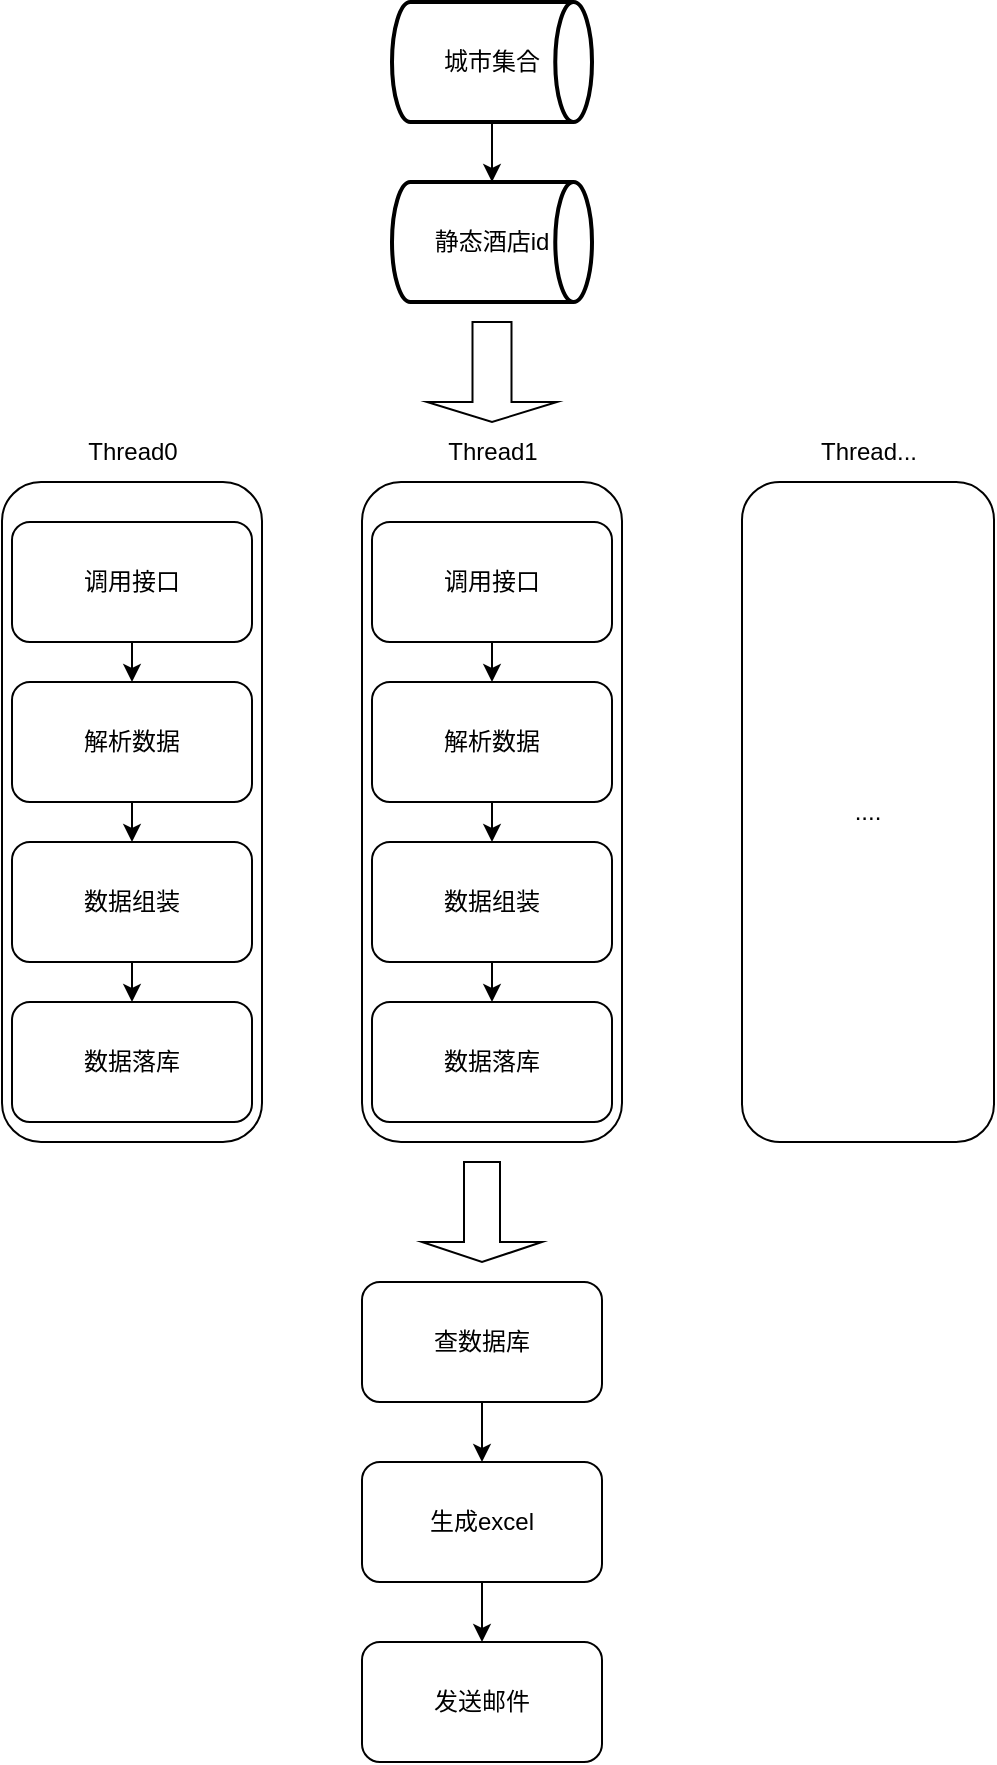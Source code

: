 <mxfile version="22.0.4" type="github">
  <diagram id="C5RBs43oDa-KdzZeNtuy" name="Page-1">
    <mxGraphModel dx="1853" dy="1823" grid="1" gridSize="10" guides="1" tooltips="1" connect="1" arrows="1" fold="1" page="1" pageScale="1" pageWidth="827" pageHeight="1169" math="0" shadow="0">
      <root>
        <mxCell id="WIyWlLk6GJQsqaUBKTNV-0" />
        <mxCell id="WIyWlLk6GJQsqaUBKTNV-1" parent="WIyWlLk6GJQsqaUBKTNV-0" />
        <mxCell id="d-C2ntr0v8hS8OVYdZ0Y-1" style="edgeStyle=orthogonalEdgeStyle;rounded=0;orthogonalLoop=1;jettySize=auto;html=1;exitX=0.5;exitY=1;exitDx=0;exitDy=0;exitPerimeter=0;entryX=0.5;entryY=0;entryDx=0;entryDy=0;entryPerimeter=0;shadow=0;" edge="1" parent="WIyWlLk6GJQsqaUBKTNV-1" source="d-C2ntr0v8hS8OVYdZ0Y-0" target="d-C2ntr0v8hS8OVYdZ0Y-2">
          <mxGeometry relative="1" as="geometry">
            <mxPoint x="205" y="70" as="targetPoint" />
          </mxGeometry>
        </mxCell>
        <mxCell id="d-C2ntr0v8hS8OVYdZ0Y-0" value="城市集合" style="strokeWidth=2;html=1;shape=mxgraph.flowchart.direct_data;whiteSpace=wrap;" vertex="1" parent="WIyWlLk6GJQsqaUBKTNV-1">
          <mxGeometry x="155" y="-30" width="100" height="60" as="geometry" />
        </mxCell>
        <mxCell id="d-C2ntr0v8hS8OVYdZ0Y-2" value="静态酒店id" style="strokeWidth=2;html=1;shape=mxgraph.flowchart.direct_data;whiteSpace=wrap;" vertex="1" parent="WIyWlLk6GJQsqaUBKTNV-1">
          <mxGeometry x="155" y="60" width="100" height="60" as="geometry" />
        </mxCell>
        <mxCell id="d-C2ntr0v8hS8OVYdZ0Y-5" value="" style="rounded=1;whiteSpace=wrap;html=1;" vertex="1" parent="WIyWlLk6GJQsqaUBKTNV-1">
          <mxGeometry x="-40" y="210" width="130" height="330" as="geometry" />
        </mxCell>
        <mxCell id="d-C2ntr0v8hS8OVYdZ0Y-20" style="edgeStyle=orthogonalEdgeStyle;rounded=0;orthogonalLoop=1;jettySize=auto;html=1;exitX=0.5;exitY=1;exitDx=0;exitDy=0;entryX=0.5;entryY=0;entryDx=0;entryDy=0;" edge="1" parent="WIyWlLk6GJQsqaUBKTNV-1" source="d-C2ntr0v8hS8OVYdZ0Y-3" target="d-C2ntr0v8hS8OVYdZ0Y-6">
          <mxGeometry relative="1" as="geometry" />
        </mxCell>
        <mxCell id="d-C2ntr0v8hS8OVYdZ0Y-3" value="调用接口" style="rounded=1;whiteSpace=wrap;html=1;" vertex="1" parent="WIyWlLk6GJQsqaUBKTNV-1">
          <mxGeometry x="-35" y="230" width="120" height="60" as="geometry" />
        </mxCell>
        <mxCell id="d-C2ntr0v8hS8OVYdZ0Y-21" style="edgeStyle=orthogonalEdgeStyle;rounded=0;orthogonalLoop=1;jettySize=auto;html=1;exitX=0.5;exitY=1;exitDx=0;exitDy=0;entryX=0.5;entryY=0;entryDx=0;entryDy=0;" edge="1" parent="WIyWlLk6GJQsqaUBKTNV-1" source="d-C2ntr0v8hS8OVYdZ0Y-6" target="d-C2ntr0v8hS8OVYdZ0Y-8">
          <mxGeometry relative="1" as="geometry" />
        </mxCell>
        <mxCell id="d-C2ntr0v8hS8OVYdZ0Y-6" value="解析数据" style="rounded=1;whiteSpace=wrap;html=1;" vertex="1" parent="WIyWlLk6GJQsqaUBKTNV-1">
          <mxGeometry x="-35" y="310" width="120" height="60" as="geometry" />
        </mxCell>
        <mxCell id="d-C2ntr0v8hS8OVYdZ0Y-7" value="数据落库" style="rounded=1;whiteSpace=wrap;html=1;" vertex="1" parent="WIyWlLk6GJQsqaUBKTNV-1">
          <mxGeometry x="-35" y="470" width="120" height="60" as="geometry" />
        </mxCell>
        <mxCell id="d-C2ntr0v8hS8OVYdZ0Y-22" style="edgeStyle=orthogonalEdgeStyle;rounded=0;orthogonalLoop=1;jettySize=auto;html=1;exitX=0.5;exitY=1;exitDx=0;exitDy=0;entryX=0.5;entryY=0;entryDx=0;entryDy=0;" edge="1" parent="WIyWlLk6GJQsqaUBKTNV-1" source="d-C2ntr0v8hS8OVYdZ0Y-8" target="d-C2ntr0v8hS8OVYdZ0Y-7">
          <mxGeometry relative="1" as="geometry" />
        </mxCell>
        <mxCell id="d-C2ntr0v8hS8OVYdZ0Y-8" value="数据组装" style="rounded=1;whiteSpace=wrap;html=1;" vertex="1" parent="WIyWlLk6GJQsqaUBKTNV-1">
          <mxGeometry x="-35" y="390" width="120" height="60" as="geometry" />
        </mxCell>
        <mxCell id="d-C2ntr0v8hS8OVYdZ0Y-9" value="" style="rounded=1;whiteSpace=wrap;html=1;" vertex="1" parent="WIyWlLk6GJQsqaUBKTNV-1">
          <mxGeometry x="140" y="210" width="130" height="330" as="geometry" />
        </mxCell>
        <mxCell id="d-C2ntr0v8hS8OVYdZ0Y-23" style="edgeStyle=orthogonalEdgeStyle;rounded=0;orthogonalLoop=1;jettySize=auto;html=1;exitX=0.5;exitY=1;exitDx=0;exitDy=0;entryX=0.5;entryY=0;entryDx=0;entryDy=0;" edge="1" parent="WIyWlLk6GJQsqaUBKTNV-1" source="d-C2ntr0v8hS8OVYdZ0Y-10" target="d-C2ntr0v8hS8OVYdZ0Y-11">
          <mxGeometry relative="1" as="geometry" />
        </mxCell>
        <mxCell id="d-C2ntr0v8hS8OVYdZ0Y-10" value="调用接口" style="rounded=1;whiteSpace=wrap;html=1;" vertex="1" parent="WIyWlLk6GJQsqaUBKTNV-1">
          <mxGeometry x="145" y="230" width="120" height="60" as="geometry" />
        </mxCell>
        <mxCell id="d-C2ntr0v8hS8OVYdZ0Y-24" style="edgeStyle=orthogonalEdgeStyle;rounded=0;orthogonalLoop=1;jettySize=auto;html=1;exitX=0.5;exitY=1;exitDx=0;exitDy=0;entryX=0.5;entryY=0;entryDx=0;entryDy=0;" edge="1" parent="WIyWlLk6GJQsqaUBKTNV-1" source="d-C2ntr0v8hS8OVYdZ0Y-11" target="d-C2ntr0v8hS8OVYdZ0Y-13">
          <mxGeometry relative="1" as="geometry" />
        </mxCell>
        <mxCell id="d-C2ntr0v8hS8OVYdZ0Y-11" value="解析数据" style="rounded=1;whiteSpace=wrap;html=1;" vertex="1" parent="WIyWlLk6GJQsqaUBKTNV-1">
          <mxGeometry x="145" y="310" width="120" height="60" as="geometry" />
        </mxCell>
        <mxCell id="d-C2ntr0v8hS8OVYdZ0Y-12" value="数据落库" style="rounded=1;whiteSpace=wrap;html=1;" vertex="1" parent="WIyWlLk6GJQsqaUBKTNV-1">
          <mxGeometry x="145" y="470" width="120" height="60" as="geometry" />
        </mxCell>
        <mxCell id="d-C2ntr0v8hS8OVYdZ0Y-25" style="edgeStyle=orthogonalEdgeStyle;rounded=0;orthogonalLoop=1;jettySize=auto;html=1;exitX=0.5;exitY=1;exitDx=0;exitDy=0;entryX=0.5;entryY=0;entryDx=0;entryDy=0;" edge="1" parent="WIyWlLk6GJQsqaUBKTNV-1" source="d-C2ntr0v8hS8OVYdZ0Y-13" target="d-C2ntr0v8hS8OVYdZ0Y-12">
          <mxGeometry relative="1" as="geometry" />
        </mxCell>
        <mxCell id="d-C2ntr0v8hS8OVYdZ0Y-13" value="数据组装" style="rounded=1;whiteSpace=wrap;html=1;" vertex="1" parent="WIyWlLk6GJQsqaUBKTNV-1">
          <mxGeometry x="145" y="390" width="120" height="60" as="geometry" />
        </mxCell>
        <mxCell id="d-C2ntr0v8hS8OVYdZ0Y-14" value="...." style="rounded=1;whiteSpace=wrap;html=1;" vertex="1" parent="WIyWlLk6GJQsqaUBKTNV-1">
          <mxGeometry x="330" y="210" width="126" height="330" as="geometry" />
        </mxCell>
        <mxCell id="d-C2ntr0v8hS8OVYdZ0Y-15" value="" style="shape=singleArrow;direction=south;whiteSpace=wrap;html=1;" vertex="1" parent="WIyWlLk6GJQsqaUBKTNV-1">
          <mxGeometry x="172.5" y="130" width="65" height="50" as="geometry" />
        </mxCell>
        <mxCell id="d-C2ntr0v8hS8OVYdZ0Y-16" value="" style="shape=singleArrow;direction=south;whiteSpace=wrap;html=1;" vertex="1" parent="WIyWlLk6GJQsqaUBKTNV-1">
          <mxGeometry x="170" y="550" width="60" height="50" as="geometry" />
        </mxCell>
        <mxCell id="d-C2ntr0v8hS8OVYdZ0Y-19" style="edgeStyle=orthogonalEdgeStyle;rounded=0;orthogonalLoop=1;jettySize=auto;html=1;exitX=0.5;exitY=1;exitDx=0;exitDy=0;" edge="1" parent="WIyWlLk6GJQsqaUBKTNV-1" source="d-C2ntr0v8hS8OVYdZ0Y-17" target="d-C2ntr0v8hS8OVYdZ0Y-18">
          <mxGeometry relative="1" as="geometry" />
        </mxCell>
        <mxCell id="d-C2ntr0v8hS8OVYdZ0Y-17" value="查数据库" style="rounded=1;whiteSpace=wrap;html=1;" vertex="1" parent="WIyWlLk6GJQsqaUBKTNV-1">
          <mxGeometry x="140" y="610" width="120" height="60" as="geometry" />
        </mxCell>
        <mxCell id="d-C2ntr0v8hS8OVYdZ0Y-26" style="edgeStyle=orthogonalEdgeStyle;rounded=0;orthogonalLoop=1;jettySize=auto;html=1;exitX=0.5;exitY=1;exitDx=0;exitDy=0;entryX=0.5;entryY=0;entryDx=0;entryDy=0;" edge="1" parent="WIyWlLk6GJQsqaUBKTNV-1" source="d-C2ntr0v8hS8OVYdZ0Y-18" target="d-C2ntr0v8hS8OVYdZ0Y-27">
          <mxGeometry relative="1" as="geometry">
            <mxPoint x="200" y="790" as="targetPoint" />
          </mxGeometry>
        </mxCell>
        <mxCell id="d-C2ntr0v8hS8OVYdZ0Y-18" value="生成excel" style="rounded=1;whiteSpace=wrap;html=1;" vertex="1" parent="WIyWlLk6GJQsqaUBKTNV-1">
          <mxGeometry x="140" y="700" width="120" height="60" as="geometry" />
        </mxCell>
        <mxCell id="d-C2ntr0v8hS8OVYdZ0Y-27" value="发送邮件" style="rounded=1;whiteSpace=wrap;html=1;" vertex="1" parent="WIyWlLk6GJQsqaUBKTNV-1">
          <mxGeometry x="140" y="790" width="120" height="60" as="geometry" />
        </mxCell>
        <mxCell id="d-C2ntr0v8hS8OVYdZ0Y-28" value="Thread0" style="text;html=1;align=center;verticalAlign=middle;resizable=0;points=[];autosize=1;strokeColor=none;fillColor=none;" vertex="1" parent="WIyWlLk6GJQsqaUBKTNV-1">
          <mxGeometry x="-10" y="180" width="70" height="30" as="geometry" />
        </mxCell>
        <mxCell id="d-C2ntr0v8hS8OVYdZ0Y-29" value="Thread1" style="text;html=1;align=center;verticalAlign=middle;resizable=0;points=[];autosize=1;strokeColor=none;fillColor=none;" vertex="1" parent="WIyWlLk6GJQsqaUBKTNV-1">
          <mxGeometry x="170" y="180" width="70" height="30" as="geometry" />
        </mxCell>
        <mxCell id="d-C2ntr0v8hS8OVYdZ0Y-30" value="Thread..." style="text;html=1;align=center;verticalAlign=middle;resizable=0;points=[];autosize=1;strokeColor=none;fillColor=none;" vertex="1" parent="WIyWlLk6GJQsqaUBKTNV-1">
          <mxGeometry x="358" y="180" width="70" height="30" as="geometry" />
        </mxCell>
      </root>
    </mxGraphModel>
  </diagram>
</mxfile>
